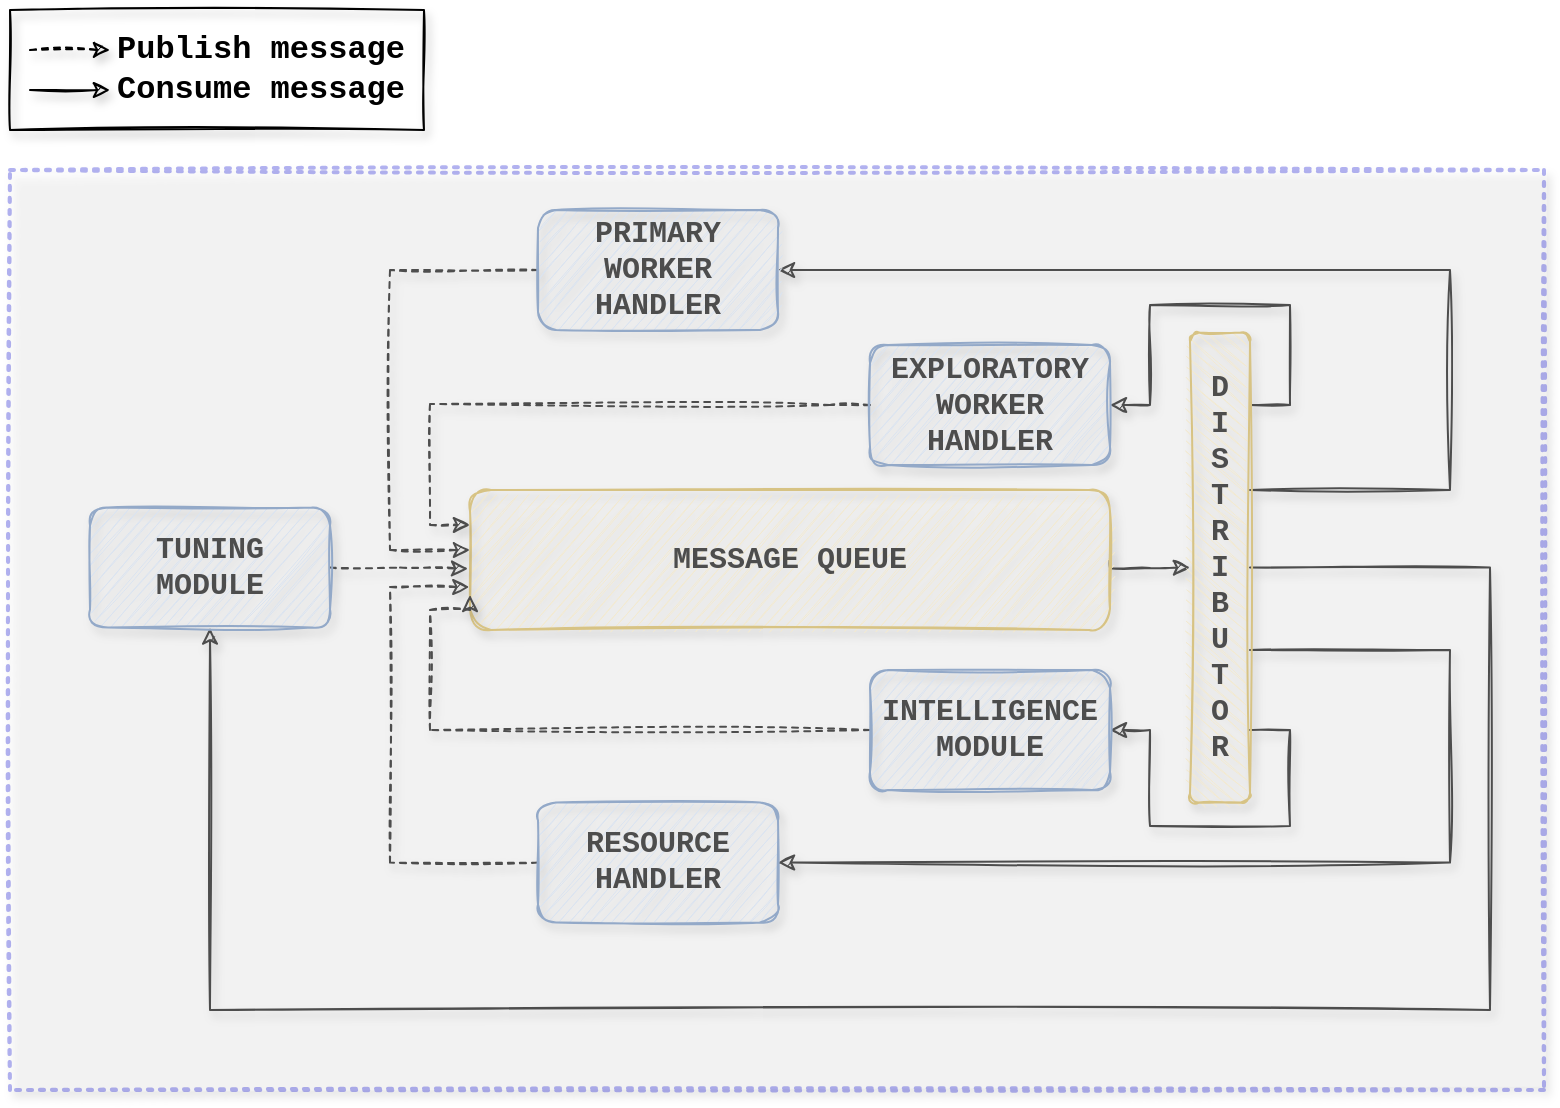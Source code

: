 <mxfile version="16.6.5" type="device"><diagram id="oUDwbmgJBDotgRZ_tahb" name="Page-1"><mxGraphModel dx="2037" dy="1017" grid="1" gridSize="10" guides="1" tooltips="1" connect="1" arrows="1" fold="1" page="1" pageScale="1" pageWidth="827" pageHeight="1169" math="0" shadow="0"><root><mxCell id="0"/><mxCell id="1" parent="0"/><mxCell id="8jiovdgBf0JDIMGnNJJv-26" style="edgeStyle=orthogonalEdgeStyle;rounded=0;orthogonalLoop=1;jettySize=auto;html=1;entryX=0.5;entryY=1;entryDx=0;entryDy=0;shadow=1;sketch=1;fontFamily=Courier New;fontSize=15;fontStyle=1;strokeWidth=1;" edge="1" parent="1" target="8jiovdgBf0JDIMGnNJJv-28"><mxGeometry relative="1" as="geometry"><mxPoint x="593" y="440" as="sourcePoint"/><Array as="points"><mxPoint x="613" y="449"/><mxPoint x="613" y="448"/></Array></mxGeometry></mxCell><mxCell id="8jiovdgBf0JDIMGnNJJv-27" value="MESSAGE QUEUE" style="rounded=1;whiteSpace=wrap;html=1;shadow=1;sketch=1;fontFamily=Courier New;fontSize=15;fontStyle=1;fillColor=#fff2cc;strokeColor=#d6b656;strokeWidth=1;" vertex="1" parent="1"><mxGeometry x="273" y="410" width="320" height="70" as="geometry"/></mxCell><mxCell id="8jiovdgBf0JDIMGnNJJv-37" style="edgeStyle=orthogonalEdgeStyle;rounded=0;orthogonalLoop=1;jettySize=auto;html=1;entryX=1;entryY=0.5;entryDx=0;entryDy=0;shadow=1;sketch=1;fontFamily=Courier New;fontSize=15;fontStyle=1;strokeWidth=1;" edge="1" parent="1" source="8jiovdgBf0JDIMGnNJJv-28" target="8jiovdgBf0JDIMGnNJJv-30"><mxGeometry relative="1" as="geometry"><Array as="points"><mxPoint x="683" y="367.5"/><mxPoint x="683" y="317.5"/><mxPoint x="613" y="317.5"/><mxPoint x="613" y="367.5"/></Array></mxGeometry></mxCell><mxCell id="8jiovdgBf0JDIMGnNJJv-38" style="edgeStyle=orthogonalEdgeStyle;rounded=0;orthogonalLoop=1;jettySize=auto;html=1;entryX=1;entryY=0.5;entryDx=0;entryDy=0;shadow=1;sketch=1;fontFamily=Courier New;fontSize=15;fontStyle=1;strokeWidth=1;" edge="1" parent="1" source="8jiovdgBf0JDIMGnNJJv-28" target="8jiovdgBf0JDIMGnNJJv-29"><mxGeometry relative="1" as="geometry"><Array as="points"><mxPoint x="763" y="410"/><mxPoint x="763" y="300"/></Array></mxGeometry></mxCell><mxCell id="8jiovdgBf0JDIMGnNJJv-40" style="edgeStyle=orthogonalEdgeStyle;rounded=0;orthogonalLoop=1;jettySize=auto;html=1;entryX=1;entryY=0.5;entryDx=0;entryDy=0;shadow=1;sketch=1;fontFamily=Courier New;fontSize=15;fontStyle=1;strokeWidth=1;" edge="1" parent="1" source="8jiovdgBf0JDIMGnNJJv-28" target="8jiovdgBf0JDIMGnNJJv-32"><mxGeometry relative="1" as="geometry"><Array as="points"><mxPoint x="683" y="530"/><mxPoint x="683" y="578"/><mxPoint x="613" y="578"/><mxPoint x="613" y="530"/></Array></mxGeometry></mxCell><mxCell id="8jiovdgBf0JDIMGnNJJv-41" style="edgeStyle=orthogonalEdgeStyle;rounded=0;orthogonalLoop=1;jettySize=auto;html=1;entryX=1;entryY=0.5;entryDx=0;entryDy=0;shadow=1;sketch=1;fontFamily=Courier New;fontSize=15;fontStyle=1;strokeWidth=1;" edge="1" parent="1" source="8jiovdgBf0JDIMGnNJJv-28" target="8jiovdgBf0JDIMGnNJJv-33"><mxGeometry relative="1" as="geometry"><Array as="points"><mxPoint x="763" y="490"/><mxPoint x="763" y="596"/></Array></mxGeometry></mxCell><mxCell id="8jiovdgBf0JDIMGnNJJv-42" style="edgeStyle=orthogonalEdgeStyle;rounded=0;orthogonalLoop=1;jettySize=auto;html=1;shadow=1;sketch=1;fontFamily=Courier New;fontSize=15;fontStyle=1;strokeWidth=1;" edge="1" parent="1" source="8jiovdgBf0JDIMGnNJJv-28" target="8jiovdgBf0JDIMGnNJJv-31"><mxGeometry relative="1" as="geometry"><Array as="points"><mxPoint x="783" y="449"/><mxPoint x="783" y="670"/><mxPoint x="143" y="670"/></Array></mxGeometry></mxCell><mxCell id="8jiovdgBf0JDIMGnNJJv-28" value="D&lt;br style=&quot;font-size: 15px;&quot;&gt;I&lt;br style=&quot;font-size: 15px;&quot;&gt;S&lt;br style=&quot;font-size: 15px;&quot;&gt;T&lt;br style=&quot;font-size: 15px;&quot;&gt;R&lt;br style=&quot;font-size: 15px;&quot;&gt;I&lt;br style=&quot;font-size: 15px;&quot;&gt;B&lt;br style=&quot;font-size: 15px;&quot;&gt;U&lt;br style=&quot;font-size: 15px;&quot;&gt;T&lt;br style=&quot;font-size: 15px;&quot;&gt;O&lt;br style=&quot;font-size: 15px;&quot;&gt;R" style="rounded=1;whiteSpace=wrap;html=1;direction=south;shadow=1;sketch=1;fontFamily=Courier New;fontSize=15;fontStyle=1;fillColor=#fff2cc;strokeColor=#d6b656;strokeWidth=1;" vertex="1" parent="1"><mxGeometry x="633" y="331.25" width="30" height="235" as="geometry"/></mxCell><mxCell id="8jiovdgBf0JDIMGnNJJv-51" style="edgeStyle=orthogonalEdgeStyle;rounded=0;sketch=1;orthogonalLoop=1;jettySize=auto;html=1;shadow=1;dashed=1;fontFamily=Courier New;fontSize=15;strokeWidth=1;" edge="1" parent="1" source="8jiovdgBf0JDIMGnNJJv-29" target="8jiovdgBf0JDIMGnNJJv-27"><mxGeometry relative="1" as="geometry"><Array as="points"><mxPoint x="233" y="300"/><mxPoint x="233" y="440"/></Array></mxGeometry></mxCell><mxCell id="8jiovdgBf0JDIMGnNJJv-29" value="PRIMARY&lt;br style=&quot;font-size: 15px;&quot;&gt;WORKER&lt;br style=&quot;font-size: 15px;&quot;&gt;HANDLER" style="rounded=1;whiteSpace=wrap;html=1;shadow=1;sketch=1;fontFamily=Courier New;fontSize=15;fontStyle=1;fillColor=#dae8fc;strokeColor=#6c8ebf;strokeWidth=1;" vertex="1" parent="1"><mxGeometry x="307" y="270" width="120" height="60" as="geometry"/></mxCell><mxCell id="8jiovdgBf0JDIMGnNJJv-50" style="edgeStyle=orthogonalEdgeStyle;rounded=0;sketch=1;orthogonalLoop=1;jettySize=auto;html=1;shadow=1;dashed=1;fontFamily=Courier New;fontSize=15;strokeWidth=1;entryX=0;entryY=0.25;entryDx=0;entryDy=0;" edge="1" parent="1" source="8jiovdgBf0JDIMGnNJJv-30" target="8jiovdgBf0JDIMGnNJJv-27"><mxGeometry relative="1" as="geometry"><mxPoint x="273" y="420" as="targetPoint"/><Array as="points"><mxPoint x="453" y="367"/><mxPoint x="253" y="367"/><mxPoint x="253" y="427"/></Array></mxGeometry></mxCell><mxCell id="8jiovdgBf0JDIMGnNJJv-30" value="EXPLORATORY&lt;br style=&quot;font-size: 15px;&quot;&gt;WORKER&lt;br style=&quot;font-size: 15px;&quot;&gt;HANDLER" style="rounded=1;whiteSpace=wrap;html=1;shadow=1;sketch=1;fontFamily=Courier New;fontSize=15;fontStyle=1;fillColor=#dae8fc;strokeColor=#6c8ebf;strokeWidth=1;" vertex="1" parent="1"><mxGeometry x="473" y="337.5" width="120" height="60" as="geometry"/></mxCell><mxCell id="8jiovdgBf0JDIMGnNJJv-53" style="edgeStyle=orthogonalEdgeStyle;rounded=0;sketch=1;orthogonalLoop=1;jettySize=auto;html=1;entryX=-0.003;entryY=0.562;entryDx=0;entryDy=0;entryPerimeter=0;shadow=1;dashed=1;fontFamily=Courier New;fontSize=15;strokeWidth=1;" edge="1" parent="1" source="8jiovdgBf0JDIMGnNJJv-31" target="8jiovdgBf0JDIMGnNJJv-27"><mxGeometry relative="1" as="geometry"/></mxCell><mxCell id="8jiovdgBf0JDIMGnNJJv-31" value="TUNING&lt;br style=&quot;font-size: 15px;&quot;&gt;MODULE" style="rounded=1;whiteSpace=wrap;html=1;shadow=1;sketch=1;fontFamily=Courier New;fontSize=15;fontStyle=1;fillColor=#dae8fc;strokeColor=#6c8ebf;strokeWidth=1;" vertex="1" parent="1"><mxGeometry x="83" y="418.75" width="120" height="60" as="geometry"/></mxCell><mxCell id="8jiovdgBf0JDIMGnNJJv-49" style="edgeStyle=orthogonalEdgeStyle;rounded=0;sketch=1;orthogonalLoop=1;jettySize=auto;html=1;entryX=0;entryY=0.75;entryDx=0;entryDy=0;shadow=1;dashed=1;fontFamily=Courier New;fontSize=15;strokeWidth=1;" edge="1" parent="1" source="8jiovdgBf0JDIMGnNJJv-32" target="8jiovdgBf0JDIMGnNJJv-27"><mxGeometry relative="1" as="geometry"><Array as="points"><mxPoint x="253" y="530"/><mxPoint x="253" y="470"/></Array></mxGeometry></mxCell><mxCell id="8jiovdgBf0JDIMGnNJJv-32" value="INTELLIGENCE MODULE" style="rounded=1;whiteSpace=wrap;html=1;shadow=1;sketch=1;fontFamily=Courier New;fontSize=15;fontStyle=1;fillColor=#dae8fc;strokeColor=#6c8ebf;strokeWidth=1;" vertex="1" parent="1"><mxGeometry x="473" y="500" width="120" height="60" as="geometry"/></mxCell><mxCell id="8jiovdgBf0JDIMGnNJJv-52" style="edgeStyle=orthogonalEdgeStyle;rounded=0;sketch=1;orthogonalLoop=1;jettySize=auto;html=1;entryX=-0.001;entryY=0.693;entryDx=0;entryDy=0;entryPerimeter=0;shadow=1;dashed=1;fontFamily=Courier New;fontSize=15;strokeWidth=1;" edge="1" parent="1" source="8jiovdgBf0JDIMGnNJJv-33" target="8jiovdgBf0JDIMGnNJJv-27"><mxGeometry relative="1" as="geometry"><Array as="points"><mxPoint x="233" y="596"/><mxPoint x="233" y="459"/></Array></mxGeometry></mxCell><mxCell id="8jiovdgBf0JDIMGnNJJv-33" value="RESOURCE&lt;br style=&quot;font-size: 15px;&quot;&gt;HANDLER" style="rounded=1;whiteSpace=wrap;html=1;shadow=1;sketch=1;fontFamily=Courier New;fontSize=15;fontStyle=1;fillColor=#dae8fc;strokeColor=#6c8ebf;strokeWidth=1;" vertex="1" parent="1"><mxGeometry x="307" y="566.25" width="120" height="60" as="geometry"/></mxCell><mxCell id="8jiovdgBf0JDIMGnNJJv-54" value="" style="rounded=0;whiteSpace=wrap;html=1;shadow=1;fontFamily=Courier New;fontSize=15;strokeWidth=1;glass=0;sketch=1;fillColor=none;" vertex="1" parent="1"><mxGeometry x="43" y="170" width="207" height="60" as="geometry"/></mxCell><mxCell id="8jiovdgBf0JDIMGnNJJv-55" value="" style="endArrow=classic;html=1;rounded=0;shadow=1;dashed=1;sketch=1;fontFamily=Courier New;fontSize=15;strokeWidth=1;" edge="1" parent="1"><mxGeometry width="50" height="50" relative="1" as="geometry"><mxPoint x="53" y="190" as="sourcePoint"/><mxPoint x="93" y="190" as="targetPoint"/></mxGeometry></mxCell><mxCell id="8jiovdgBf0JDIMGnNJJv-56" value="" style="endArrow=classic;html=1;rounded=0;shadow=1;sketch=1;fontFamily=Courier New;fontSize=15;strokeWidth=1;" edge="1" parent="1"><mxGeometry width="50" height="50" relative="1" as="geometry"><mxPoint x="53" y="210" as="sourcePoint"/><mxPoint x="93" y="210" as="targetPoint"/></mxGeometry></mxCell><mxCell id="8jiovdgBf0JDIMGnNJJv-57" value="&lt;font style=&quot;font-size: 16px;&quot;&gt;Consume message&lt;/font&gt;" style="text;html=1;align=center;verticalAlign=middle;resizable=0;points=[];autosize=1;strokeColor=none;fillColor=none;fontSize=16;fontFamily=Courier New;fontStyle=1" vertex="1" parent="1"><mxGeometry x="88" y="200" width="160" height="20" as="geometry"/></mxCell><mxCell id="8jiovdgBf0JDIMGnNJJv-58" value="&lt;font style=&quot;font-size: 16px;&quot;&gt;Publish message&lt;/font&gt;" style="text;html=1;align=center;verticalAlign=middle;resizable=0;points=[];autosize=1;strokeColor=none;fillColor=none;fontSize=16;fontFamily=Courier New;fontStyle=1" vertex="1" parent="1"><mxGeometry x="88" y="180" width="160" height="20" as="geometry"/></mxCell><mxCell id="8jiovdgBf0JDIMGnNJJv-185" value="" style="rounded=0;whiteSpace=wrap;html=1;shadow=1;glass=0;dashed=1;dashPattern=1 2;labelBackgroundColor=default;labelBorderColor=none;sketch=1;fillStyle=auto;fontFamily=Courier New;fontSize=16;fontColor=#330000;strokeColor=#0000CC;strokeWidth=2;fillColor=default;opacity=30;" vertex="1" parent="1"><mxGeometry x="43" y="250" width="767" height="460" as="geometry"/></mxCell></root></mxGraphModel></diagram></mxfile>
